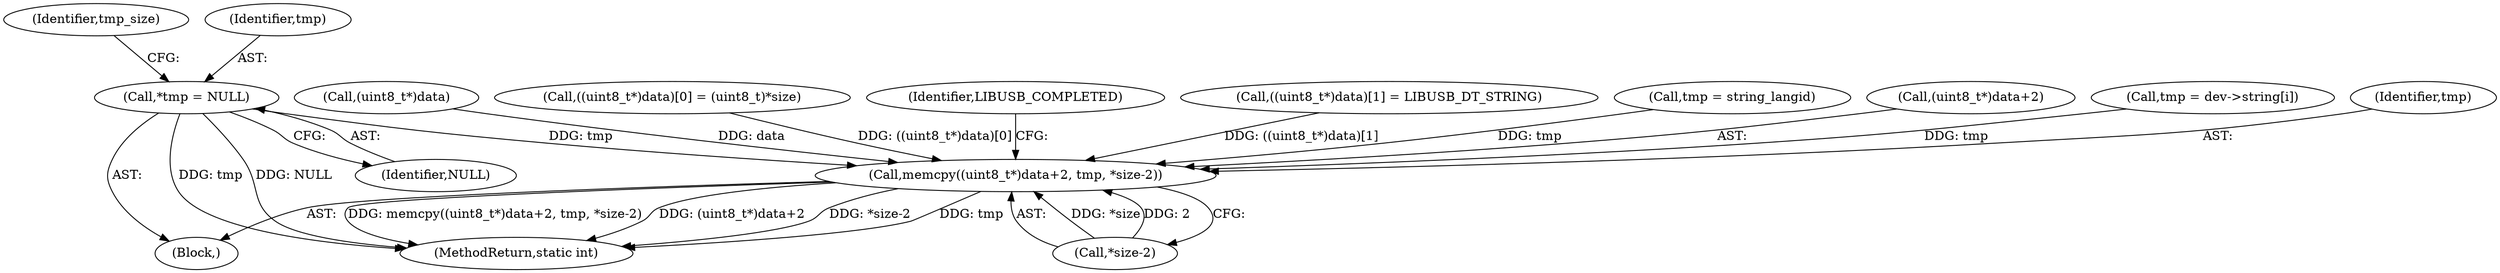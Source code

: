 digraph "1_Chrome_ac149a8d4371c0e01e0934fdd57b09e86f96b5b9_6@pointer" {
"1000109" [label="(Call,*tmp = NULL)"];
"1000229" [label="(Call,memcpy((uint8_t*)data+2, tmp, *size-2))"];
"1000242" [label="(MethodReturn,static int)"];
"1000222" [label="(Call,((uint8_t*)data)[1] = LIBUSB_DT_STRING)"];
"1000236" [label="(Call,*size-2)"];
"1000138" [label="(Call,tmp = string_langid)"];
"1000114" [label="(Identifier,tmp_size)"];
"1000110" [label="(Identifier,tmp)"];
"1000109" [label="(Call,*tmp = NULL)"];
"1000229" [label="(Call,memcpy((uint8_t*)data+2, tmp, *size-2))"];
"1000230" [label="(Call,(uint8_t*)data+2)"];
"1000168" [label="(Call,tmp = dev->string[i])"];
"1000111" [label="(Identifier,NULL)"];
"1000235" [label="(Identifier,tmp)"];
"1000231" [label="(Call,(uint8_t*)data)"];
"1000107" [label="(Block,)"];
"1000212" [label="(Call,((uint8_t*)data)[0] = (uint8_t)*size)"];
"1000241" [label="(Identifier,LIBUSB_COMPLETED)"];
"1000109" -> "1000107"  [label="AST: "];
"1000109" -> "1000111"  [label="CFG: "];
"1000110" -> "1000109"  [label="AST: "];
"1000111" -> "1000109"  [label="AST: "];
"1000114" -> "1000109"  [label="CFG: "];
"1000109" -> "1000242"  [label="DDG: tmp"];
"1000109" -> "1000242"  [label="DDG: NULL"];
"1000109" -> "1000229"  [label="DDG: tmp"];
"1000229" -> "1000107"  [label="AST: "];
"1000229" -> "1000236"  [label="CFG: "];
"1000230" -> "1000229"  [label="AST: "];
"1000235" -> "1000229"  [label="AST: "];
"1000236" -> "1000229"  [label="AST: "];
"1000241" -> "1000229"  [label="CFG: "];
"1000229" -> "1000242"  [label="DDG: *size-2"];
"1000229" -> "1000242"  [label="DDG: tmp"];
"1000229" -> "1000242"  [label="DDG: memcpy((uint8_t*)data+2, tmp, *size-2)"];
"1000229" -> "1000242"  [label="DDG: (uint8_t*)data+2"];
"1000222" -> "1000229"  [label="DDG: ((uint8_t*)data)[1]"];
"1000212" -> "1000229"  [label="DDG: ((uint8_t*)data)[0]"];
"1000231" -> "1000229"  [label="DDG: data"];
"1000168" -> "1000229"  [label="DDG: tmp"];
"1000138" -> "1000229"  [label="DDG: tmp"];
"1000236" -> "1000229"  [label="DDG: *size"];
"1000236" -> "1000229"  [label="DDG: 2"];
}
